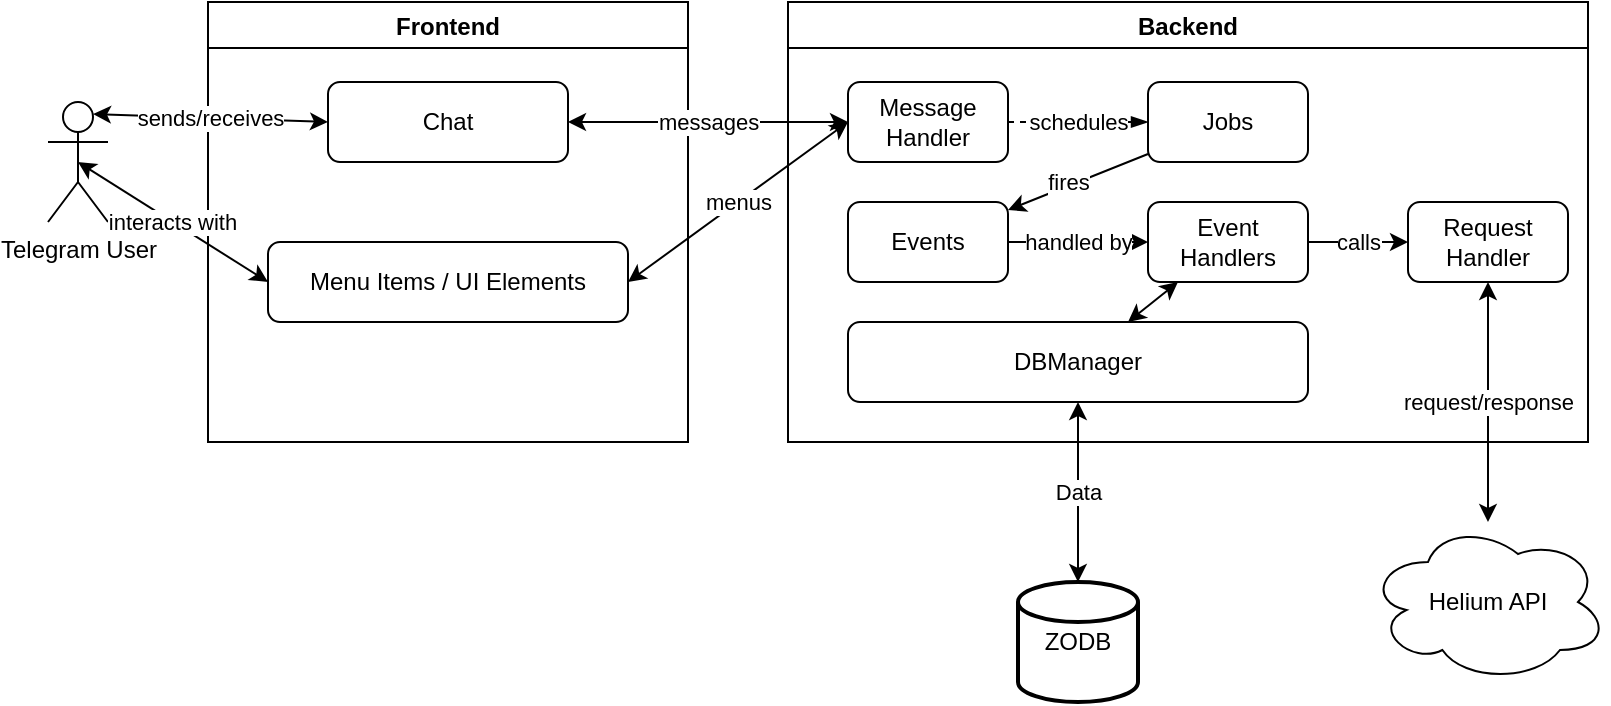 <mxfile version="17.1.2" type="device"><diagram id="JkuWIKvNnP53WTSNTtXT" name="Page-1"><mxGraphModel dx="942" dy="486" grid="1" gridSize="10" guides="1" tooltips="1" connect="1" arrows="1" fold="1" page="1" pageScale="1" pageWidth="827" pageHeight="1169" math="0" shadow="0"><root><mxCell id="0"/><mxCell id="1" parent="0"/><mxCell id="u26f6OQ4U4XEKwFqDeB5-1" value="Telegram User" style="shape=umlActor;verticalLabelPosition=bottom;verticalAlign=top;html=1;outlineConnect=0;" vertex="1" parent="1"><mxGeometry x="30" y="90" width="30" height="60" as="geometry"/></mxCell><mxCell id="u26f6OQ4U4XEKwFqDeB5-4" value="Frontend" style="swimlane;" vertex="1" parent="1"><mxGeometry x="110" y="40" width="240" height="220" as="geometry"/></mxCell><mxCell id="u26f6OQ4U4XEKwFqDeB5-24" value="Menu Items / UI Elements" style="rounded=1;whiteSpace=wrap;html=1;" vertex="1" parent="u26f6OQ4U4XEKwFqDeB5-4"><mxGeometry x="30" y="120" width="180" height="40" as="geometry"/></mxCell><mxCell id="u26f6OQ4U4XEKwFqDeB5-37" value="Chat" style="rounded=1;whiteSpace=wrap;html=1;" vertex="1" parent="u26f6OQ4U4XEKwFqDeB5-4"><mxGeometry x="60" y="40" width="120" height="40" as="geometry"/></mxCell><mxCell id="u26f6OQ4U4XEKwFqDeB5-5" value="ZODB" style="strokeWidth=2;html=1;shape=mxgraph.flowchart.database;whiteSpace=wrap;" vertex="1" parent="1"><mxGeometry x="515" y="330" width="60" height="60" as="geometry"/></mxCell><mxCell id="u26f6OQ4U4XEKwFqDeB5-10" value="Backend" style="swimlane;" vertex="1" parent="1"><mxGeometry x="400" y="40" width="400" height="220" as="geometry"/></mxCell><mxCell id="u26f6OQ4U4XEKwFqDeB5-11" value="Message Handler" style="rounded=1;whiteSpace=wrap;html=1;" vertex="1" parent="u26f6OQ4U4XEKwFqDeB5-10"><mxGeometry x="30" y="40" width="80" height="40" as="geometry"/></mxCell><mxCell id="u26f6OQ4U4XEKwFqDeB5-12" value="DBManager" style="rounded=1;whiteSpace=wrap;html=1;" vertex="1" parent="u26f6OQ4U4XEKwFqDeB5-10"><mxGeometry x="30" y="160" width="230" height="40" as="geometry"/></mxCell><mxCell id="u26f6OQ4U4XEKwFqDeB5-18" value="Events" style="rounded=1;whiteSpace=wrap;html=1;" vertex="1" parent="u26f6OQ4U4XEKwFqDeB5-10"><mxGeometry x="30" y="100" width="80" height="40" as="geometry"/></mxCell><mxCell id="u26f6OQ4U4XEKwFqDeB5-19" value="Event Handlers" style="rounded=1;whiteSpace=wrap;html=1;" vertex="1" parent="u26f6OQ4U4XEKwFqDeB5-10"><mxGeometry x="180" y="100" width="80" height="40" as="geometry"/></mxCell><mxCell id="u26f6OQ4U4XEKwFqDeB5-20" value="Jobs" style="rounded=1;whiteSpace=wrap;html=1;" vertex="1" parent="u26f6OQ4U4XEKwFqDeB5-10"><mxGeometry x="180" y="40" width="80" height="40" as="geometry"/></mxCell><mxCell id="u26f6OQ4U4XEKwFqDeB5-21" value="Request Handler" style="rounded=1;whiteSpace=wrap;html=1;" vertex="1" parent="u26f6OQ4U4XEKwFqDeB5-10"><mxGeometry x="310" y="100" width="80" height="40" as="geometry"/></mxCell><mxCell id="u26f6OQ4U4XEKwFqDeB5-41" value="fires" style="endArrow=classic;html=1;rounded=0;" edge="1" parent="u26f6OQ4U4XEKwFqDeB5-10" source="u26f6OQ4U4XEKwFqDeB5-20" target="u26f6OQ4U4XEKwFqDeB5-18"><mxGeometry x="0.123" y="-2" width="50" height="50" relative="1" as="geometry"><mxPoint x="40" y="360" as="sourcePoint"/><mxPoint x="90" y="310" as="targetPoint"/><mxPoint as="offset"/></mxGeometry></mxCell><mxCell id="u26f6OQ4U4XEKwFqDeB5-42" value="handled by" style="endArrow=classic;html=1;rounded=0;" edge="1" parent="u26f6OQ4U4XEKwFqDeB5-10" source="u26f6OQ4U4XEKwFqDeB5-18" target="u26f6OQ4U4XEKwFqDeB5-19"><mxGeometry width="50" height="50" relative="1" as="geometry"><mxPoint x="-10" y="340" as="sourcePoint"/><mxPoint x="40" y="290" as="targetPoint"/></mxGeometry></mxCell><mxCell id="u26f6OQ4U4XEKwFqDeB5-43" value="calls" style="endArrow=classic;html=1;rounded=0;" edge="1" parent="u26f6OQ4U4XEKwFqDeB5-10" source="u26f6OQ4U4XEKwFqDeB5-19" target="u26f6OQ4U4XEKwFqDeB5-21"><mxGeometry width="50" height="50" relative="1" as="geometry"><mxPoint x="280" y="320" as="sourcePoint"/><mxPoint x="330" y="270" as="targetPoint"/></mxGeometry></mxCell><mxCell id="u26f6OQ4U4XEKwFqDeB5-44" value="schedules" style="endArrow=blockThin;dashed=1;html=1;rounded=0;endFill=1;" edge="1" parent="u26f6OQ4U4XEKwFqDeB5-10" source="u26f6OQ4U4XEKwFqDeB5-11" target="u26f6OQ4U4XEKwFqDeB5-20"><mxGeometry width="50" height="50" relative="1" as="geometry"><mxPoint x="-100" y="330" as="sourcePoint"/><mxPoint x="-50" y="280" as="targetPoint"/></mxGeometry></mxCell><mxCell id="u26f6OQ4U4XEKwFqDeB5-46" value="" style="endArrow=classic;startArrow=classic;html=1;rounded=0;" edge="1" parent="u26f6OQ4U4XEKwFqDeB5-10" source="u26f6OQ4U4XEKwFqDeB5-12" target="u26f6OQ4U4XEKwFqDeB5-19"><mxGeometry width="50" height="50" relative="1" as="geometry"><mxPoint x="50" y="310" as="sourcePoint"/><mxPoint x="100" y="260" as="targetPoint"/></mxGeometry></mxCell><mxCell id="u26f6OQ4U4XEKwFqDeB5-16" value="Data" style="edgeStyle=orthogonalEdgeStyle;rounded=0;orthogonalLoop=1;jettySize=auto;html=1;startArrow=classic;startFill=1;" edge="1" parent="1" source="u26f6OQ4U4XEKwFqDeB5-12" target="u26f6OQ4U4XEKwFqDeB5-5"><mxGeometry relative="1" as="geometry"/></mxCell><mxCell id="u26f6OQ4U4XEKwFqDeB5-34" value="sends/receives" style="endArrow=classic;startArrow=classic;html=1;rounded=0;exitX=0.75;exitY=0.1;exitDx=0;exitDy=0;exitPerimeter=0;entryX=0;entryY=0.5;entryDx=0;entryDy=0;" edge="1" parent="1" source="u26f6OQ4U4XEKwFqDeB5-1" target="u26f6OQ4U4XEKwFqDeB5-37"><mxGeometry width="50" height="50" relative="1" as="geometry"><mxPoint x="140" y="330" as="sourcePoint"/><mxPoint x="190" y="96" as="targetPoint"/></mxGeometry></mxCell><mxCell id="u26f6OQ4U4XEKwFqDeB5-35" value="interacts with" style="endArrow=classic;startArrow=classic;html=1;rounded=0;exitX=0.5;exitY=0.5;exitDx=0;exitDy=0;exitPerimeter=0;entryX=0;entryY=0.5;entryDx=0;entryDy=0;" edge="1" parent="1" source="u26f6OQ4U4XEKwFqDeB5-1" target="u26f6OQ4U4XEKwFqDeB5-24"><mxGeometry width="50" height="50" relative="1" as="geometry"><mxPoint x="90" y="350" as="sourcePoint"/><mxPoint x="140" y="300" as="targetPoint"/></mxGeometry></mxCell><mxCell id="u26f6OQ4U4XEKwFqDeB5-36" value="menus" style="endArrow=classic;startArrow=classic;html=1;rounded=0;exitX=1;exitY=0.5;exitDx=0;exitDy=0;entryX=0;entryY=0.5;entryDx=0;entryDy=0;" edge="1" parent="1" source="u26f6OQ4U4XEKwFqDeB5-24" target="u26f6OQ4U4XEKwFqDeB5-11"><mxGeometry width="50" height="50" relative="1" as="geometry"><mxPoint x="350" y="350" as="sourcePoint"/><mxPoint x="400" y="300" as="targetPoint"/></mxGeometry></mxCell><mxCell id="u26f6OQ4U4XEKwFqDeB5-38" value="messages" style="endArrow=classic;startArrow=classic;html=1;rounded=0;exitX=1;exitY=0.5;exitDx=0;exitDy=0;entryX=0;entryY=0.5;entryDx=0;entryDy=0;" edge="1" parent="1" source="u26f6OQ4U4XEKwFqDeB5-37" target="u26f6OQ4U4XEKwFqDeB5-11"><mxGeometry width="50" height="50" relative="1" as="geometry"><mxPoint x="340" y="350" as="sourcePoint"/><mxPoint x="390" y="300" as="targetPoint"/></mxGeometry></mxCell><mxCell id="u26f6OQ4U4XEKwFqDeB5-47" value="Helium API" style="ellipse;shape=cloud;whiteSpace=wrap;html=1;" vertex="1" parent="1"><mxGeometry x="690" y="300" width="120" height="80" as="geometry"/></mxCell><mxCell id="u26f6OQ4U4XEKwFqDeB5-48" value="request/response" style="endArrow=classic;startArrow=classic;html=1;rounded=0;" edge="1" parent="1" source="u26f6OQ4U4XEKwFqDeB5-47" target="u26f6OQ4U4XEKwFqDeB5-21"><mxGeometry width="50" height="50" relative="1" as="geometry"><mxPoint x="400" y="380" as="sourcePoint"/><mxPoint x="450" y="330" as="targetPoint"/></mxGeometry></mxCell></root></mxGraphModel></diagram></mxfile>
